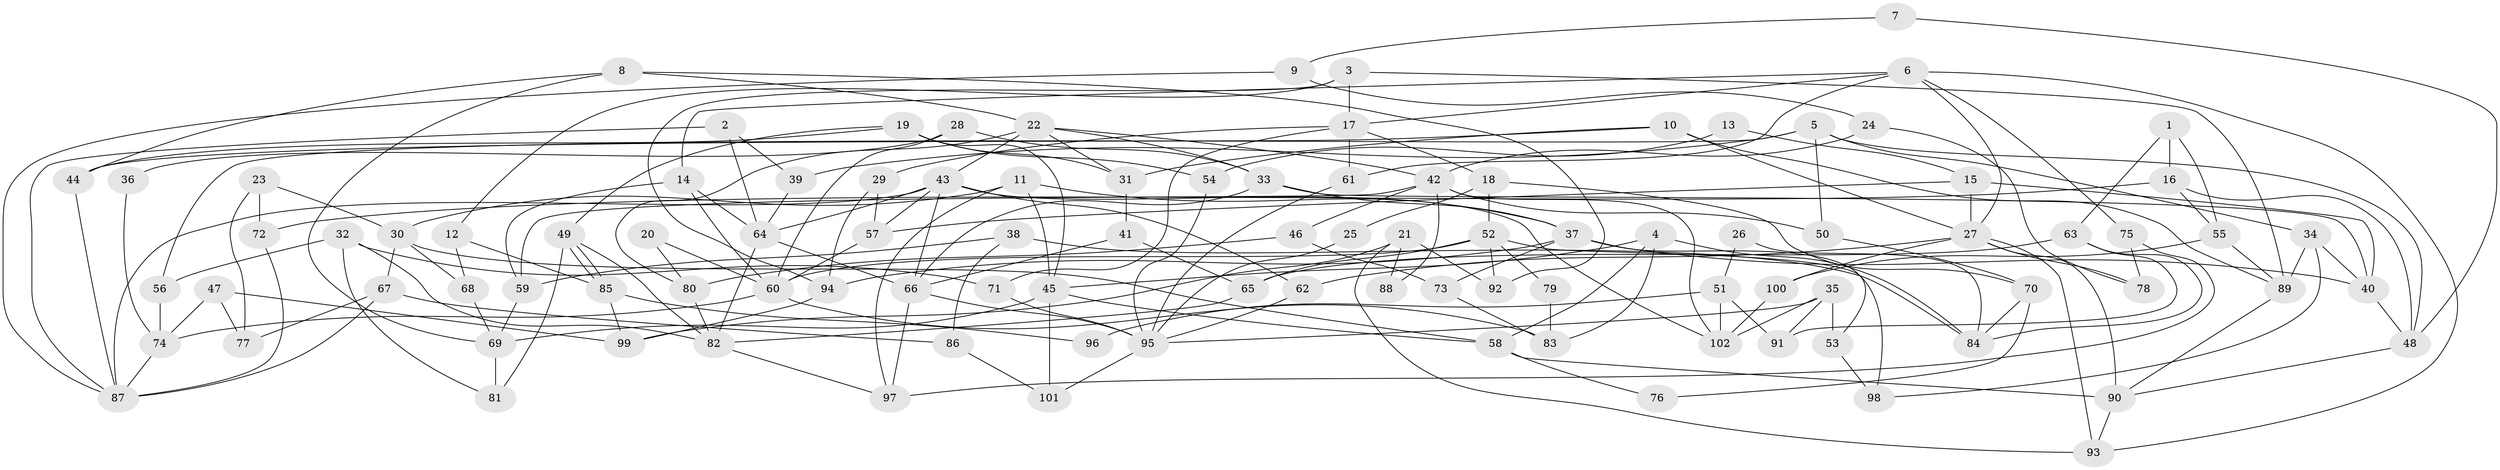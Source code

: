 // coarse degree distribution, {8: 0.1568627450980392, 2: 0.0392156862745098, 4: 0.19607843137254902, 6: 0.17647058823529413, 7: 0.0784313725490196, 5: 0.19607843137254902, 3: 0.11764705882352941, 9: 0.0196078431372549, 11: 0.0196078431372549}
// Generated by graph-tools (version 1.1) at 2025/37/03/04/25 23:37:02]
// undirected, 102 vertices, 204 edges
graph export_dot {
  node [color=gray90,style=filled];
  1;
  2;
  3;
  4;
  5;
  6;
  7;
  8;
  9;
  10;
  11;
  12;
  13;
  14;
  15;
  16;
  17;
  18;
  19;
  20;
  21;
  22;
  23;
  24;
  25;
  26;
  27;
  28;
  29;
  30;
  31;
  32;
  33;
  34;
  35;
  36;
  37;
  38;
  39;
  40;
  41;
  42;
  43;
  44;
  45;
  46;
  47;
  48;
  49;
  50;
  51;
  52;
  53;
  54;
  55;
  56;
  57;
  58;
  59;
  60;
  61;
  62;
  63;
  64;
  65;
  66;
  67;
  68;
  69;
  70;
  71;
  72;
  73;
  74;
  75;
  76;
  77;
  78;
  79;
  80;
  81;
  82;
  83;
  84;
  85;
  86;
  87;
  88;
  89;
  90;
  91;
  92;
  93;
  94;
  95;
  96;
  97;
  98;
  99;
  100;
  101;
  102;
  1 -- 16;
  1 -- 55;
  1 -- 63;
  2 -- 39;
  2 -- 87;
  2 -- 64;
  3 -- 89;
  3 -- 94;
  3 -- 12;
  3 -- 17;
  4 -- 58;
  4 -- 83;
  4 -- 45;
  4 -- 84;
  5 -- 48;
  5 -- 50;
  5 -- 34;
  5 -- 39;
  5 -- 56;
  6 -- 27;
  6 -- 17;
  6 -- 14;
  6 -- 61;
  6 -- 75;
  6 -- 93;
  7 -- 48;
  7 -- 9;
  8 -- 69;
  8 -- 22;
  8 -- 44;
  8 -- 92;
  9 -- 87;
  9 -- 24;
  10 -- 31;
  10 -- 89;
  10 -- 27;
  10 -- 44;
  11 -- 45;
  11 -- 37;
  11 -- 30;
  11 -- 97;
  12 -- 68;
  12 -- 85;
  13 -- 15;
  13 -- 54;
  14 -- 64;
  14 -- 59;
  14 -- 60;
  15 -- 27;
  15 -- 57;
  15 -- 40;
  16 -- 48;
  16 -- 55;
  16 -- 72;
  17 -- 61;
  17 -- 18;
  17 -- 29;
  17 -- 71;
  18 -- 52;
  18 -- 25;
  18 -- 70;
  19 -- 49;
  19 -- 44;
  19 -- 31;
  19 -- 45;
  19 -- 54;
  20 -- 60;
  20 -- 80;
  21 -- 92;
  21 -- 93;
  21 -- 88;
  21 -- 99;
  22 -- 33;
  22 -- 43;
  22 -- 31;
  22 -- 42;
  22 -- 80;
  23 -- 77;
  23 -- 72;
  23 -- 30;
  24 -- 78;
  24 -- 42;
  25 -- 95;
  26 -- 84;
  26 -- 51;
  27 -- 90;
  27 -- 62;
  27 -- 78;
  27 -- 93;
  27 -- 100;
  28 -- 33;
  28 -- 60;
  28 -- 36;
  29 -- 94;
  29 -- 57;
  30 -- 58;
  30 -- 67;
  30 -- 68;
  31 -- 41;
  32 -- 71;
  32 -- 56;
  32 -- 81;
  32 -- 82;
  33 -- 40;
  33 -- 66;
  33 -- 37;
  34 -- 98;
  34 -- 40;
  34 -- 89;
  35 -- 102;
  35 -- 95;
  35 -- 53;
  35 -- 91;
  36 -- 74;
  37 -- 40;
  37 -- 53;
  37 -- 73;
  37 -- 94;
  38 -- 59;
  38 -- 84;
  38 -- 86;
  39 -- 64;
  40 -- 48;
  41 -- 66;
  41 -- 65;
  42 -- 59;
  42 -- 46;
  42 -- 50;
  42 -- 88;
  42 -- 102;
  43 -- 64;
  43 -- 87;
  43 -- 57;
  43 -- 62;
  43 -- 66;
  43 -- 102;
  44 -- 87;
  45 -- 58;
  45 -- 69;
  45 -- 101;
  46 -- 80;
  46 -- 73;
  47 -- 99;
  47 -- 74;
  47 -- 77;
  48 -- 90;
  49 -- 82;
  49 -- 85;
  49 -- 85;
  49 -- 81;
  50 -- 70;
  51 -- 102;
  51 -- 91;
  51 -- 96;
  52 -- 60;
  52 -- 65;
  52 -- 79;
  52 -- 92;
  52 -- 98;
  53 -- 98;
  54 -- 95;
  55 -- 89;
  55 -- 100;
  56 -- 74;
  57 -- 60;
  58 -- 76;
  58 -- 90;
  59 -- 69;
  60 -- 74;
  60 -- 83;
  61 -- 95;
  62 -- 95;
  63 -- 65;
  63 -- 84;
  63 -- 91;
  64 -- 82;
  64 -- 66;
  65 -- 82;
  66 -- 95;
  66 -- 97;
  67 -- 86;
  67 -- 77;
  67 -- 87;
  68 -- 69;
  69 -- 81;
  70 -- 84;
  70 -- 76;
  71 -- 95;
  72 -- 87;
  73 -- 83;
  74 -- 87;
  75 -- 97;
  75 -- 78;
  79 -- 83;
  80 -- 82;
  82 -- 97;
  85 -- 96;
  85 -- 99;
  86 -- 101;
  89 -- 90;
  90 -- 93;
  94 -- 99;
  95 -- 101;
  100 -- 102;
}
